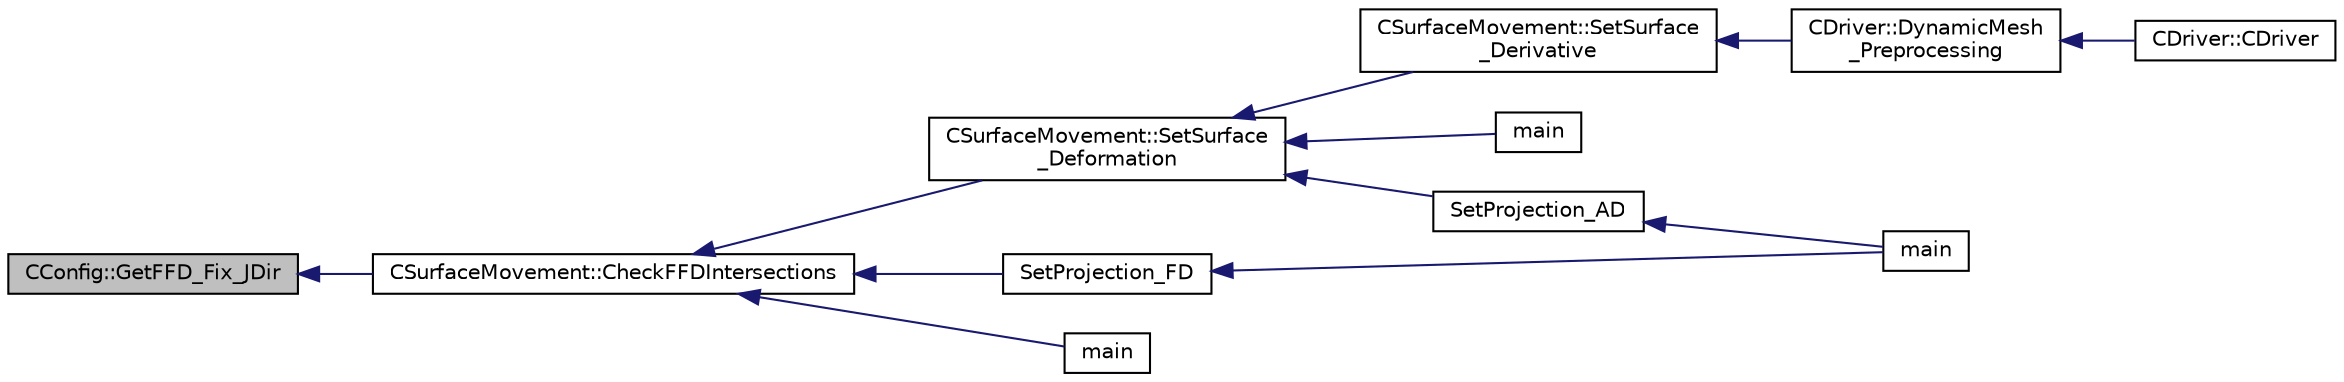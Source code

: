digraph "CConfig::GetFFD_Fix_JDir"
{
  edge [fontname="Helvetica",fontsize="10",labelfontname="Helvetica",labelfontsize="10"];
  node [fontname="Helvetica",fontsize="10",shape=record];
  rankdir="LR";
  Node3051 [label="CConfig::GetFFD_Fix_JDir",height=0.2,width=0.4,color="black", fillcolor="grey75", style="filled", fontcolor="black"];
  Node3051 -> Node3052 [dir="back",color="midnightblue",fontsize="10",style="solid",fontname="Helvetica"];
  Node3052 [label="CSurfaceMovement::CheckFFDIntersections",height=0.2,width=0.4,color="black", fillcolor="white", style="filled",URL="$class_c_surface_movement.html#a55d4d6d2c26f414b4c21e915062684f4",tooltip="Check the intersections of the FFD with the surface. "];
  Node3052 -> Node3053 [dir="back",color="midnightblue",fontsize="10",style="solid",fontname="Helvetica"];
  Node3053 [label="CSurfaceMovement::SetSurface\l_Deformation",height=0.2,width=0.4,color="black", fillcolor="white", style="filled",URL="$class_c_surface_movement.html#a23bec9fbe1bcd7f6117100de93381ac3",tooltip="Set the surface/boundary deformation. "];
  Node3053 -> Node3054 [dir="back",color="midnightblue",fontsize="10",style="solid",fontname="Helvetica"];
  Node3054 [label="CSurfaceMovement::SetSurface\l_Derivative",height=0.2,width=0.4,color="black", fillcolor="white", style="filled",URL="$class_c_surface_movement.html#af6aac73d04565bf6e9b81305b66e97e7",tooltip="Set derivatives of the surface/boundary deformation. "];
  Node3054 -> Node3055 [dir="back",color="midnightblue",fontsize="10",style="solid",fontname="Helvetica"];
  Node3055 [label="CDriver::DynamicMesh\l_Preprocessing",height=0.2,width=0.4,color="black", fillcolor="white", style="filled",URL="$class_c_driver.html#af585d91d9c08dbddcc2b3e67dd5f5af9",tooltip="GridMovement_Preprocessing. "];
  Node3055 -> Node3056 [dir="back",color="midnightblue",fontsize="10",style="solid",fontname="Helvetica"];
  Node3056 [label="CDriver::CDriver",height=0.2,width=0.4,color="black", fillcolor="white", style="filled",URL="$class_c_driver.html#a3fca4a013a6efa9bbb38fe78a86b5f3d",tooltip="Constructor of the class. "];
  Node3053 -> Node3057 [dir="back",color="midnightblue",fontsize="10",style="solid",fontname="Helvetica"];
  Node3057 [label="main",height=0.2,width=0.4,color="black", fillcolor="white", style="filled",URL="$_s_u2___d_e_f_8cpp.html#a0ddf1224851353fc92bfbff6f499fa97"];
  Node3053 -> Node3058 [dir="back",color="midnightblue",fontsize="10",style="solid",fontname="Helvetica"];
  Node3058 [label="SetProjection_AD",height=0.2,width=0.4,color="black", fillcolor="white", style="filled",URL="$_s_u2___d_o_t_8cpp.html#a3fceed882e8eb3d6796c8e8396af7d87",tooltip="Projection of the surface sensitivity using algorithmic differentiation (AD). "];
  Node3058 -> Node3059 [dir="back",color="midnightblue",fontsize="10",style="solid",fontname="Helvetica"];
  Node3059 [label="main",height=0.2,width=0.4,color="black", fillcolor="white", style="filled",URL="$_s_u2___d_o_t_8cpp.html#a0ddf1224851353fc92bfbff6f499fa97"];
  Node3052 -> Node3060 [dir="back",color="midnightblue",fontsize="10",style="solid",fontname="Helvetica"];
  Node3060 [label="SetProjection_FD",height=0.2,width=0.4,color="black", fillcolor="white", style="filled",URL="$_s_u2___d_o_t_8cpp.html#a5c5163a755085e03f1dfa23aeb7e21f2",tooltip="Projection of the surface sensitivity using finite differences (FD). "];
  Node3060 -> Node3059 [dir="back",color="midnightblue",fontsize="10",style="solid",fontname="Helvetica"];
  Node3052 -> Node3061 [dir="back",color="midnightblue",fontsize="10",style="solid",fontname="Helvetica"];
  Node3061 [label="main",height=0.2,width=0.4,color="black", fillcolor="white", style="filled",URL="$_s_u2___g_e_o_8cpp.html#a0ddf1224851353fc92bfbff6f499fa97"];
}
